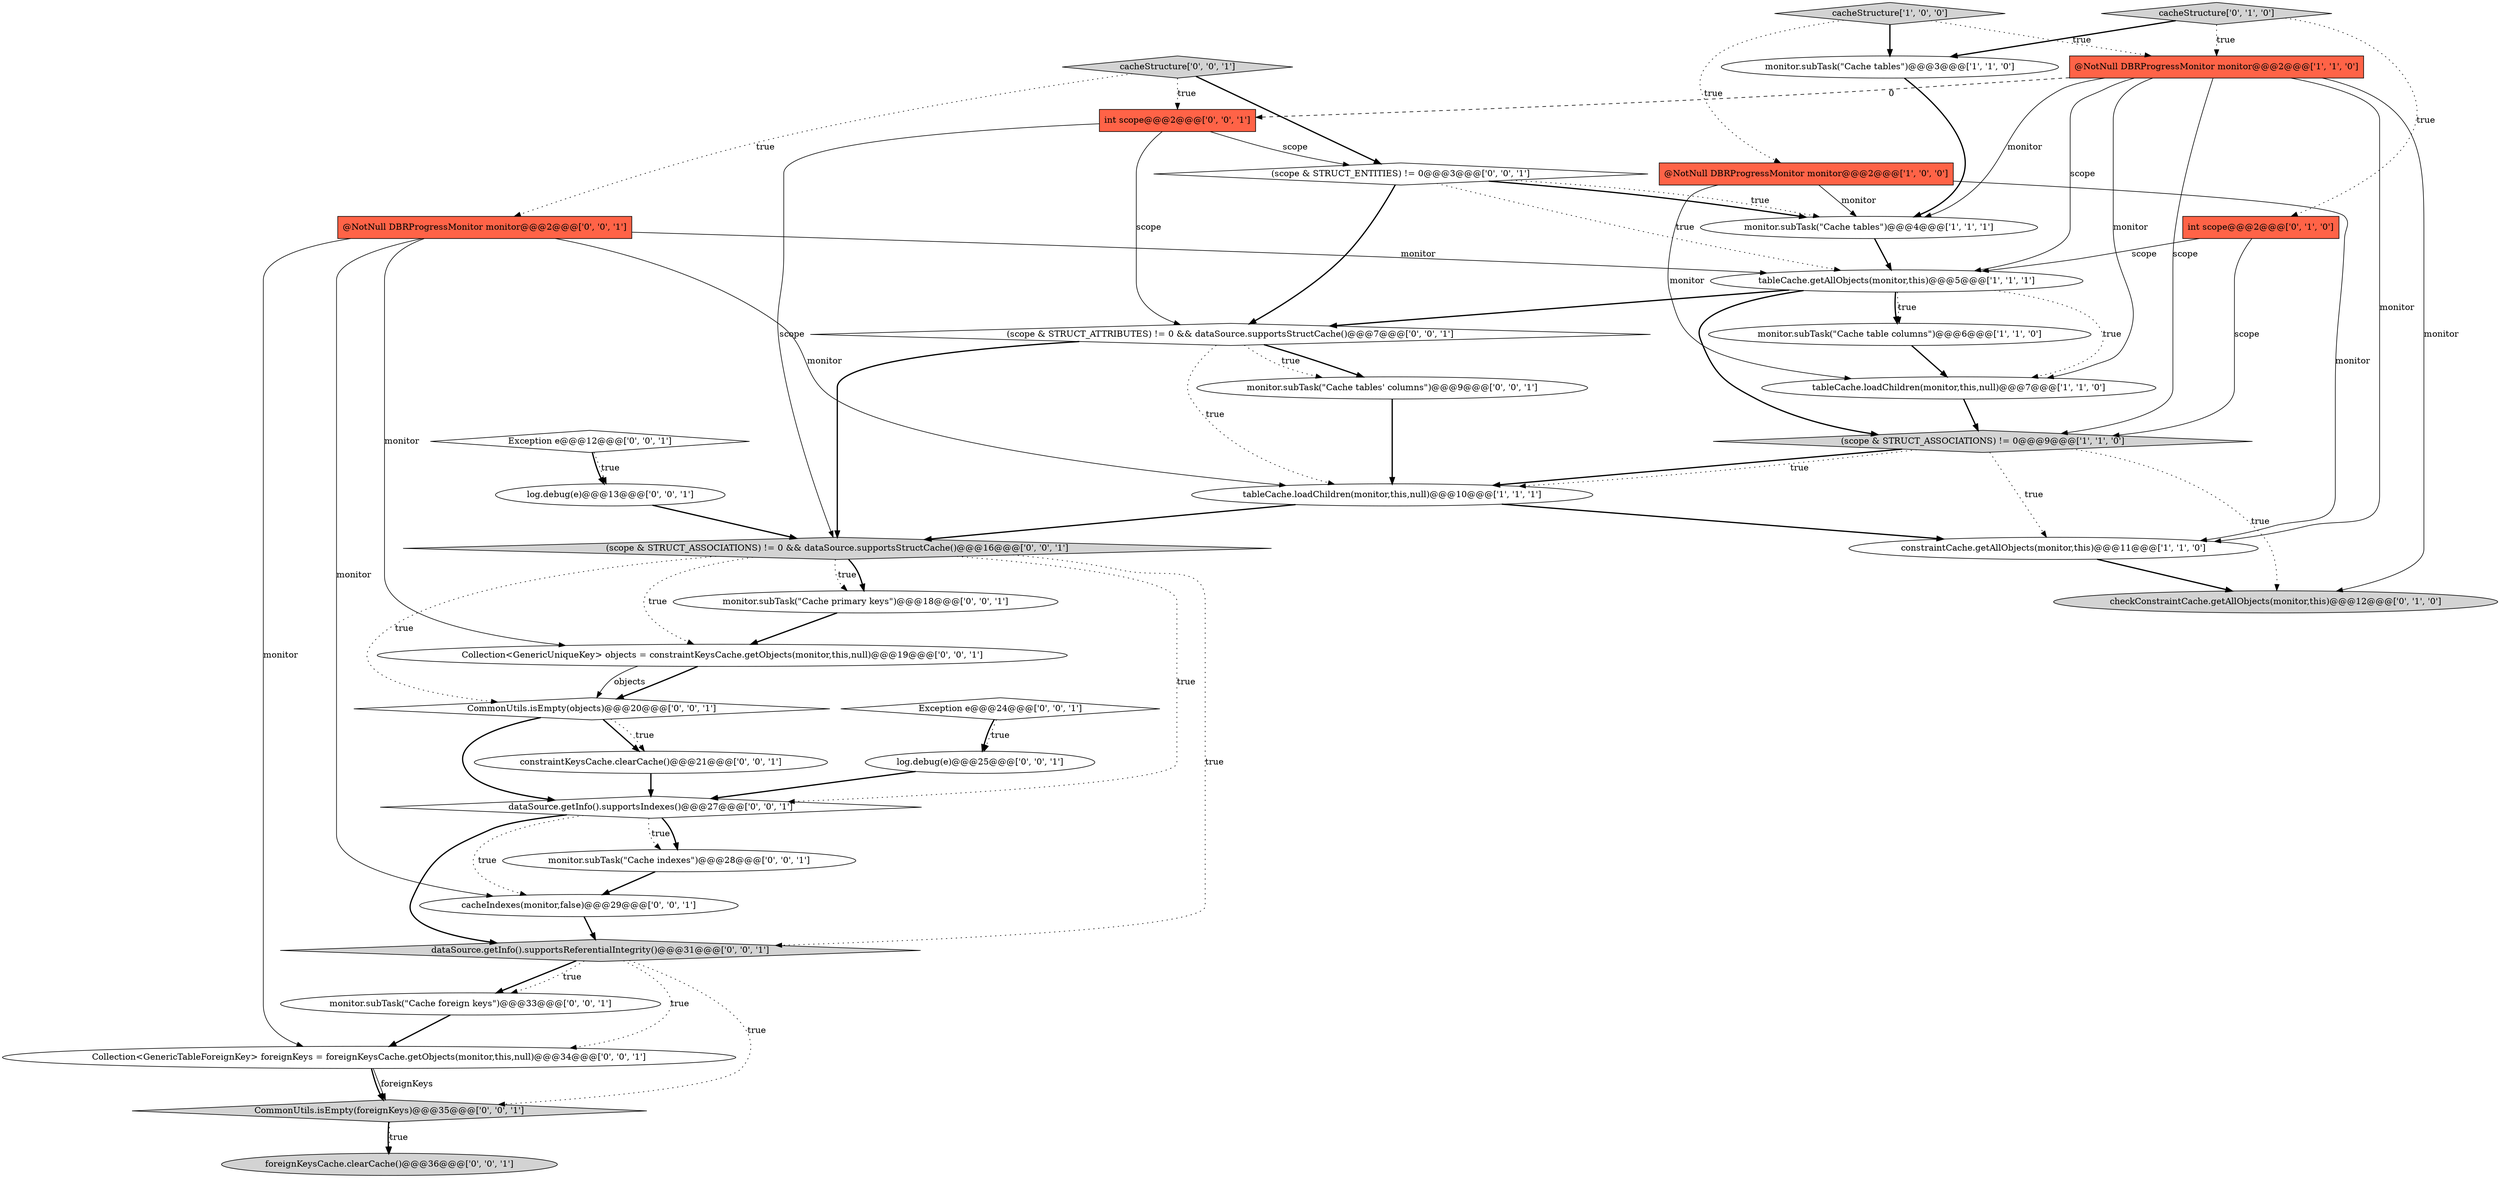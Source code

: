 digraph {
15 [style = filled, label = "dataSource.getInfo().supportsReferentialIntegrity()@@@31@@@['0', '0', '1']", fillcolor = lightgray, shape = diamond image = "AAA0AAABBB3BBB"];
8 [style = filled, label = "tableCache.loadChildren(monitor,this,null)@@@10@@@['1', '1', '1']", fillcolor = white, shape = ellipse image = "AAA0AAABBB1BBB"];
25 [style = filled, label = "Collection<GenericUniqueKey> objects = constraintKeysCache.getObjects(monitor,this,null)@@@19@@@['0', '0', '1']", fillcolor = white, shape = ellipse image = "AAA0AAABBB3BBB"];
24 [style = filled, label = "monitor.subTask(\"Cache foreign keys\")@@@33@@@['0', '0', '1']", fillcolor = white, shape = ellipse image = "AAA0AAABBB3BBB"];
29 [style = filled, label = "@NotNull DBRProgressMonitor monitor@@@2@@@['0', '0', '1']", fillcolor = tomato, shape = box image = "AAA0AAABBB3BBB"];
6 [style = filled, label = "constraintCache.getAllObjects(monitor,this)@@@11@@@['1', '1', '0']", fillcolor = white, shape = ellipse image = "AAA0AAABBB1BBB"];
33 [style = filled, label = "int scope@@@2@@@['0', '0', '1']", fillcolor = tomato, shape = box image = "AAA0AAABBB3BBB"];
4 [style = filled, label = "tableCache.getAllObjects(monitor,this)@@@5@@@['1', '1', '1']", fillcolor = white, shape = ellipse image = "AAA0AAABBB1BBB"];
36 [style = filled, label = "(scope & STRUCT_ENTITIES) != 0@@@3@@@['0', '0', '1']", fillcolor = white, shape = diamond image = "AAA0AAABBB3BBB"];
12 [style = filled, label = "cacheStructure['0', '1', '0']", fillcolor = lightgray, shape = diamond image = "AAA0AAABBB2BBB"];
9 [style = filled, label = "@NotNull DBRProgressMonitor monitor@@@2@@@['1', '1', '0']", fillcolor = tomato, shape = box image = "AAA0AAABBB1BBB"];
10 [style = filled, label = "monitor.subTask(\"Cache tables\")@@@3@@@['1', '1', '0']", fillcolor = white, shape = ellipse image = "AAA0AAABBB1BBB"];
5 [style = filled, label = "monitor.subTask(\"Cache table columns\")@@@6@@@['1', '1', '0']", fillcolor = white, shape = ellipse image = "AAA0AAABBB1BBB"];
7 [style = filled, label = "monitor.subTask(\"Cache tables\")@@@4@@@['1', '1', '1']", fillcolor = white, shape = ellipse image = "AAA0AAABBB1BBB"];
30 [style = filled, label = "(scope & STRUCT_ASSOCIATIONS) != 0 && dataSource.supportsStructCache()@@@16@@@['0', '0', '1']", fillcolor = lightgray, shape = diamond image = "AAA0AAABBB3BBB"];
14 [style = filled, label = "log.debug(e)@@@25@@@['0', '0', '1']", fillcolor = white, shape = ellipse image = "AAA0AAABBB3BBB"];
11 [style = filled, label = "int scope@@@2@@@['0', '1', '0']", fillcolor = tomato, shape = box image = "AAA0AAABBB2BBB"];
35 [style = filled, label = "Exception e@@@12@@@['0', '0', '1']", fillcolor = white, shape = diamond image = "AAA0AAABBB3BBB"];
13 [style = filled, label = "checkConstraintCache.getAllObjects(monitor,this)@@@12@@@['0', '1', '0']", fillcolor = lightgray, shape = ellipse image = "AAA1AAABBB2BBB"];
19 [style = filled, label = "monitor.subTask(\"Cache indexes\")@@@28@@@['0', '0', '1']", fillcolor = white, shape = ellipse image = "AAA0AAABBB3BBB"];
26 [style = filled, label = "CommonUtils.isEmpty(objects)@@@20@@@['0', '0', '1']", fillcolor = white, shape = diamond image = "AAA0AAABBB3BBB"];
16 [style = filled, label = "log.debug(e)@@@13@@@['0', '0', '1']", fillcolor = white, shape = ellipse image = "AAA0AAABBB3BBB"];
3 [style = filled, label = "(scope & STRUCT_ASSOCIATIONS) != 0@@@9@@@['1', '1', '0']", fillcolor = lightgray, shape = diamond image = "AAA0AAABBB1BBB"];
34 [style = filled, label = "(scope & STRUCT_ATTRIBUTES) != 0 && dataSource.supportsStructCache()@@@7@@@['0', '0', '1']", fillcolor = white, shape = diamond image = "AAA0AAABBB3BBB"];
22 [style = filled, label = "monitor.subTask(\"Cache tables' columns\")@@@9@@@['0', '0', '1']", fillcolor = white, shape = ellipse image = "AAA0AAABBB3BBB"];
32 [style = filled, label = "cacheStructure['0', '0', '1']", fillcolor = lightgray, shape = diamond image = "AAA0AAABBB3BBB"];
17 [style = filled, label = "Collection<GenericTableForeignKey> foreignKeys = foreignKeysCache.getObjects(monitor,this,null)@@@34@@@['0', '0', '1']", fillcolor = white, shape = ellipse image = "AAA0AAABBB3BBB"];
31 [style = filled, label = "Exception e@@@24@@@['0', '0', '1']", fillcolor = white, shape = diamond image = "AAA0AAABBB3BBB"];
18 [style = filled, label = "dataSource.getInfo().supportsIndexes()@@@27@@@['0', '0', '1']", fillcolor = white, shape = diamond image = "AAA0AAABBB3BBB"];
0 [style = filled, label = "@NotNull DBRProgressMonitor monitor@@@2@@@['1', '0', '0']", fillcolor = tomato, shape = box image = "AAA0AAABBB1BBB"];
2 [style = filled, label = "cacheStructure['1', '0', '0']", fillcolor = lightgray, shape = diamond image = "AAA0AAABBB1BBB"];
20 [style = filled, label = "monitor.subTask(\"Cache primary keys\")@@@18@@@['0', '0', '1']", fillcolor = white, shape = ellipse image = "AAA0AAABBB3BBB"];
21 [style = filled, label = "cacheIndexes(monitor,false)@@@29@@@['0', '0', '1']", fillcolor = white, shape = ellipse image = "AAA0AAABBB3BBB"];
1 [style = filled, label = "tableCache.loadChildren(monitor,this,null)@@@7@@@['1', '1', '0']", fillcolor = white, shape = ellipse image = "AAA0AAABBB1BBB"];
28 [style = filled, label = "CommonUtils.isEmpty(foreignKeys)@@@35@@@['0', '0', '1']", fillcolor = lightgray, shape = diamond image = "AAA0AAABBB3BBB"];
27 [style = filled, label = "constraintKeysCache.clearCache()@@@21@@@['0', '0', '1']", fillcolor = white, shape = ellipse image = "AAA0AAABBB3BBB"];
23 [style = filled, label = "foreignKeysCache.clearCache()@@@36@@@['0', '0', '1']", fillcolor = lightgray, shape = ellipse image = "AAA0AAABBB3BBB"];
33->30 [style = solid, label="scope"];
5->1 [style = bold, label=""];
25->26 [style = bold, label=""];
2->10 [style = bold, label=""];
36->4 [style = dotted, label="true"];
31->14 [style = dotted, label="true"];
20->25 [style = bold, label=""];
12->10 [style = bold, label=""];
9->1 [style = solid, label="monitor"];
3->6 [style = dotted, label="true"];
32->29 [style = dotted, label="true"];
36->7 [style = bold, label=""];
4->5 [style = dotted, label="true"];
0->6 [style = solid, label="monitor"];
29->4 [style = solid, label="monitor"];
9->3 [style = solid, label="scope"];
4->3 [style = bold, label=""];
3->13 [style = dotted, label="true"];
17->28 [style = solid, label="foreignKeys"];
30->20 [style = dotted, label="true"];
9->4 [style = solid, label="scope"];
33->34 [style = solid, label="scope"];
26->18 [style = bold, label=""];
15->28 [style = dotted, label="true"];
12->11 [style = dotted, label="true"];
10->7 [style = bold, label=""];
30->18 [style = dotted, label="true"];
18->21 [style = dotted, label="true"];
33->36 [style = solid, label="scope"];
35->16 [style = dotted, label="true"];
30->26 [style = dotted, label="true"];
3->8 [style = bold, label=""];
11->3 [style = solid, label="scope"];
18->19 [style = dotted, label="true"];
34->22 [style = bold, label=""];
8->30 [style = bold, label=""];
34->30 [style = bold, label=""];
29->17 [style = solid, label="monitor"];
31->14 [style = bold, label=""];
18->15 [style = bold, label=""];
15->17 [style = dotted, label="true"];
4->34 [style = bold, label=""];
21->15 [style = bold, label=""];
36->7 [style = dotted, label="true"];
24->17 [style = bold, label=""];
28->23 [style = bold, label=""];
8->6 [style = bold, label=""];
15->24 [style = bold, label=""];
4->1 [style = dotted, label="true"];
29->25 [style = solid, label="monitor"];
32->33 [style = dotted, label="true"];
30->20 [style = bold, label=""];
9->7 [style = solid, label="monitor"];
12->9 [style = dotted, label="true"];
30->15 [style = dotted, label="true"];
30->25 [style = dotted, label="true"];
0->1 [style = solid, label="monitor"];
28->23 [style = dotted, label="true"];
16->30 [style = bold, label=""];
29->21 [style = solid, label="monitor"];
34->22 [style = dotted, label="true"];
25->26 [style = solid, label="objects"];
15->24 [style = dotted, label="true"];
22->8 [style = bold, label=""];
14->18 [style = bold, label=""];
11->4 [style = solid, label="scope"];
2->9 [style = dotted, label="true"];
0->7 [style = solid, label="monitor"];
4->5 [style = bold, label=""];
9->33 [style = dashed, label="0"];
34->8 [style = dotted, label="true"];
3->8 [style = dotted, label="true"];
6->13 [style = bold, label=""];
35->16 [style = bold, label=""];
26->27 [style = bold, label=""];
9->6 [style = solid, label="monitor"];
32->36 [style = bold, label=""];
19->21 [style = bold, label=""];
1->3 [style = bold, label=""];
18->19 [style = bold, label=""];
7->4 [style = bold, label=""];
36->34 [style = bold, label=""];
17->28 [style = bold, label=""];
27->18 [style = bold, label=""];
9->13 [style = solid, label="monitor"];
2->0 [style = dotted, label="true"];
26->27 [style = dotted, label="true"];
29->8 [style = solid, label="monitor"];
}
